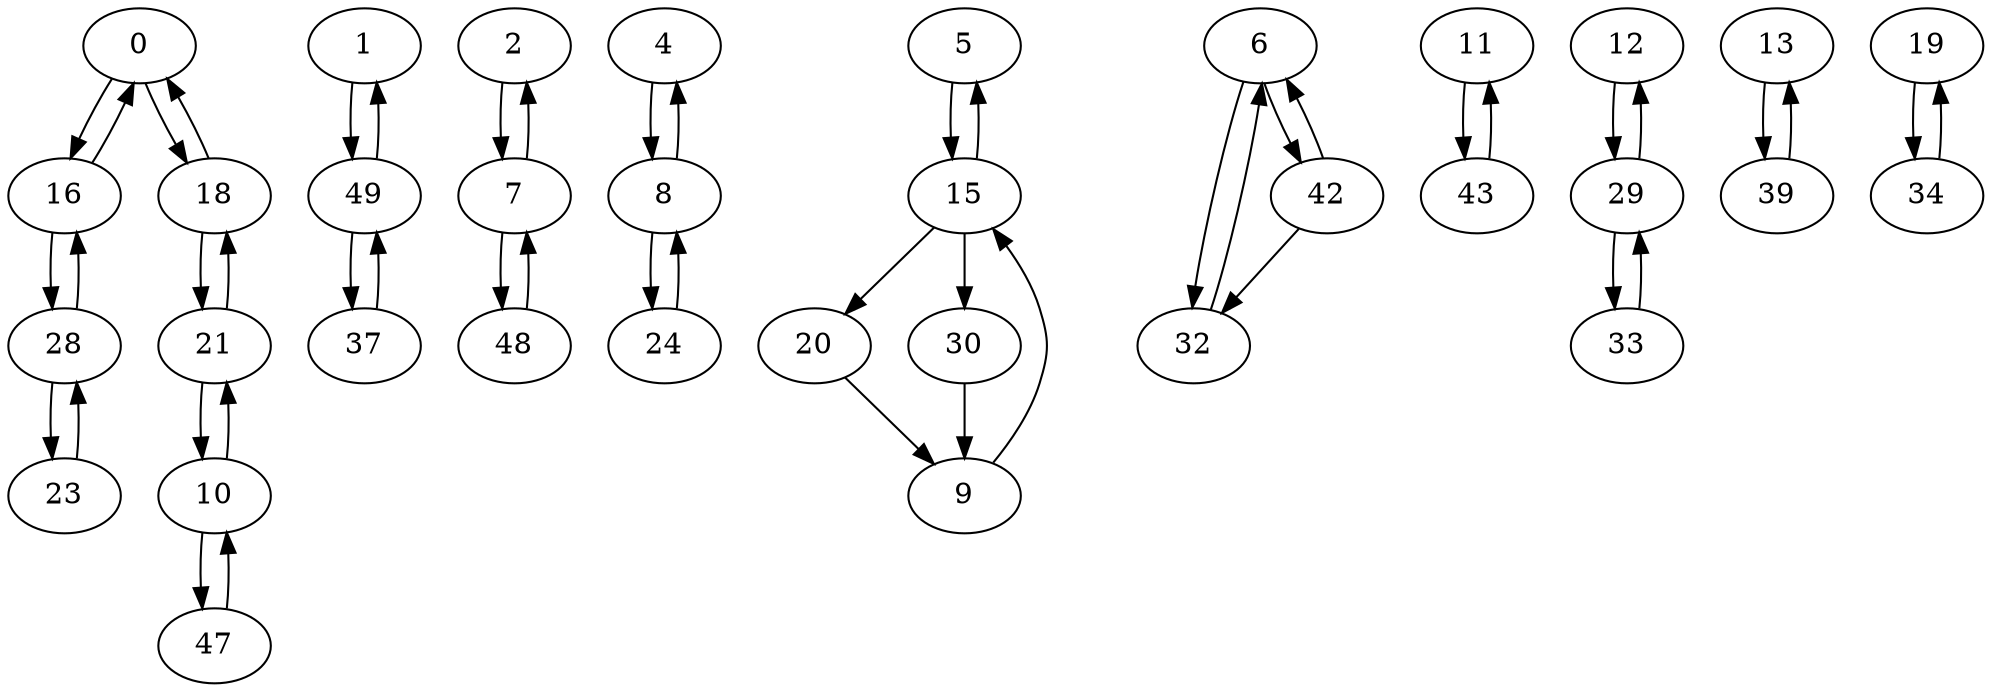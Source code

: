 digraph G {
  0 -> 16;
  0 -> 18;
  1 -> 49;
  2 -> 7;
  4 -> 8;
  5 -> 15;
  6 -> 32;
  6 -> 42;
  7 -> 2;
  7 -> 48;
  8 -> 4;
  8 -> 24;
  9 -> 15;
  10 -> 21;
  10 -> 47;
  11 -> 43;
  12 -> 29;
  13 -> 39;
  15 -> 5;
  15 -> 20;
  15 -> 30;
  16 -> 0;
  16 -> 28;
  18 -> 0;
  18 -> 21;
  19 -> 34;
  20 -> 9;
  21 -> 10;
  21 -> 18;
  23 -> 28;
  24 -> 8;
  28 -> 16;
  28 -> 23;
  29 -> 12;
  29 -> 33;
  30 -> 9;
  32 -> 6;
  33 -> 29;
  34 -> 19;
  37 -> 49;
  39 -> 13;
  42 -> 6;
  42 -> 32;
  43 -> 11;
  47 -> 10;
  48 -> 7;
  49 -> 1;
  49 -> 37;
}